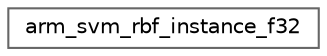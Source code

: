 digraph "Graphical Class Hierarchy"
{
 // LATEX_PDF_SIZE
  bgcolor="transparent";
  edge [fontname=Helvetica,fontsize=10,labelfontname=Helvetica,labelfontsize=10];
  node [fontname=Helvetica,fontsize=10,shape=box,height=0.2,width=0.4];
  rankdir="LR";
  Node0 [id="Node000000",label="arm_svm_rbf_instance_f32",height=0.2,width=0.4,color="grey40", fillcolor="white", style="filled",URL="$structarm__svm__rbf__instance__f32.html",tooltip="Instance structure for rbf SVM prediction function."];
}
